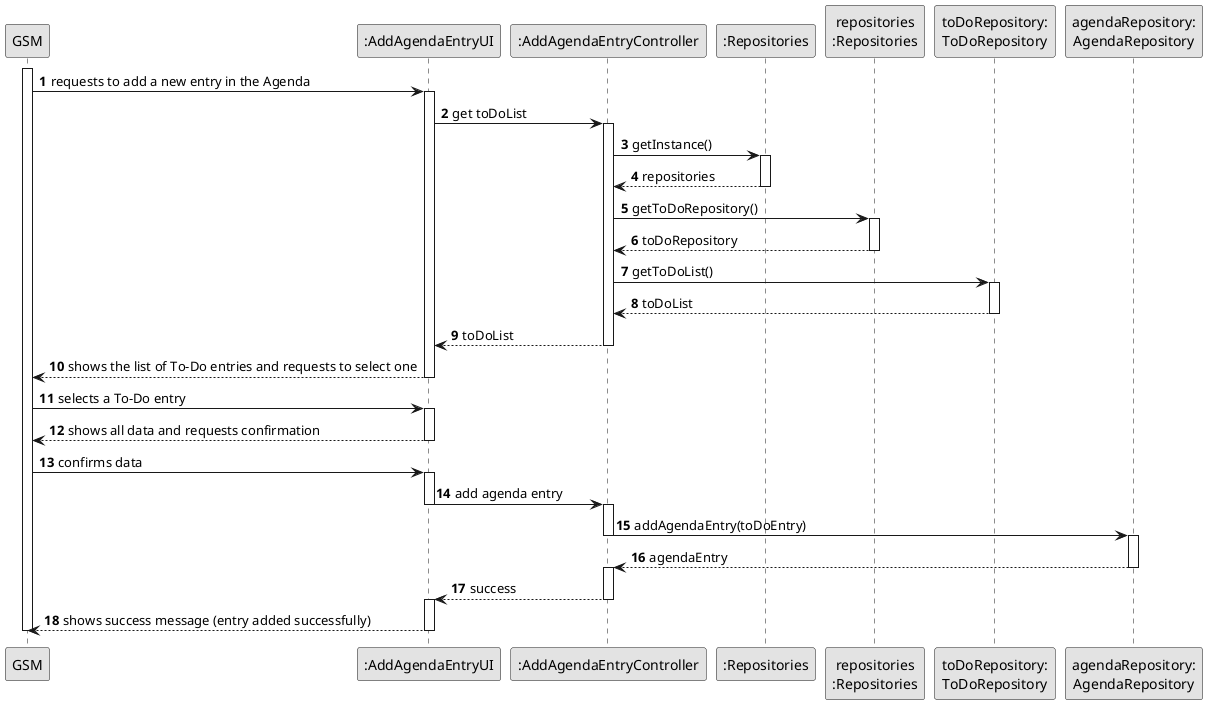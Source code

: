 @startuml
skinparam monochrome true
skinparam packageStyle rectangle
skinparam shadowing false

autonumber

participant "GSM" as GSM
participant ":AddAgendaEntryUI" as UI
participant ":AddAgendaEntryController" as CTRL
participant ":Repositories" as GlobRepo
participant "repositories\n:Repositories" as PLAT
participant "toDoRepository:\nToDoRepository" as TODOREP
participant "agendaRepository:\nAgendaRepository" as AGENDREP

activate GSM
GSM -> UI : requests to add a new entry in the Agenda
activate UI


UI -> CTRL: get toDoList
activate CTRL

CTRL -> GlobRepo : getInstance()
activate GlobRepo
GlobRepo --> CTRL : repositories
deactivate GlobRepo
CTRL -> PLAT : getToDoRepository()
activate PLAT
PLAT -->  CTRL: toDoRepository
deactivate PLAT

CTRL -> TODOREP : getToDoList()
activate TODOREP
TODOREP --> CTRL : toDoList
deactivate TODOREP
CTRL --> UI : toDoList
deactivate CTRL
UI --> GSM : shows the list of To-Do entries and requests to select one
deactivate UI

GSM -> UI : selects a To-Do entry
activate UI

UI --> GSM: shows all data and requests confirmation
deactivate UI

GSM -> UI: confirms data
activate UI

UI -> CTRL : add agenda entry
deactivate UI
activate CTRL

CTRL -> AGENDREP : addAgendaEntry(toDoEntry)
deactivate CTRL

activate AGENDREP
AGENDREP --> CTRL : agendaEntry
deactivate AGENDREP
activate CTRL
CTRL --> UI : success
deactivate CTRL
activate UI
UI --> GSM : shows success message (entry added successfully)
deactivate UI
deactivate GSM
@enduml
